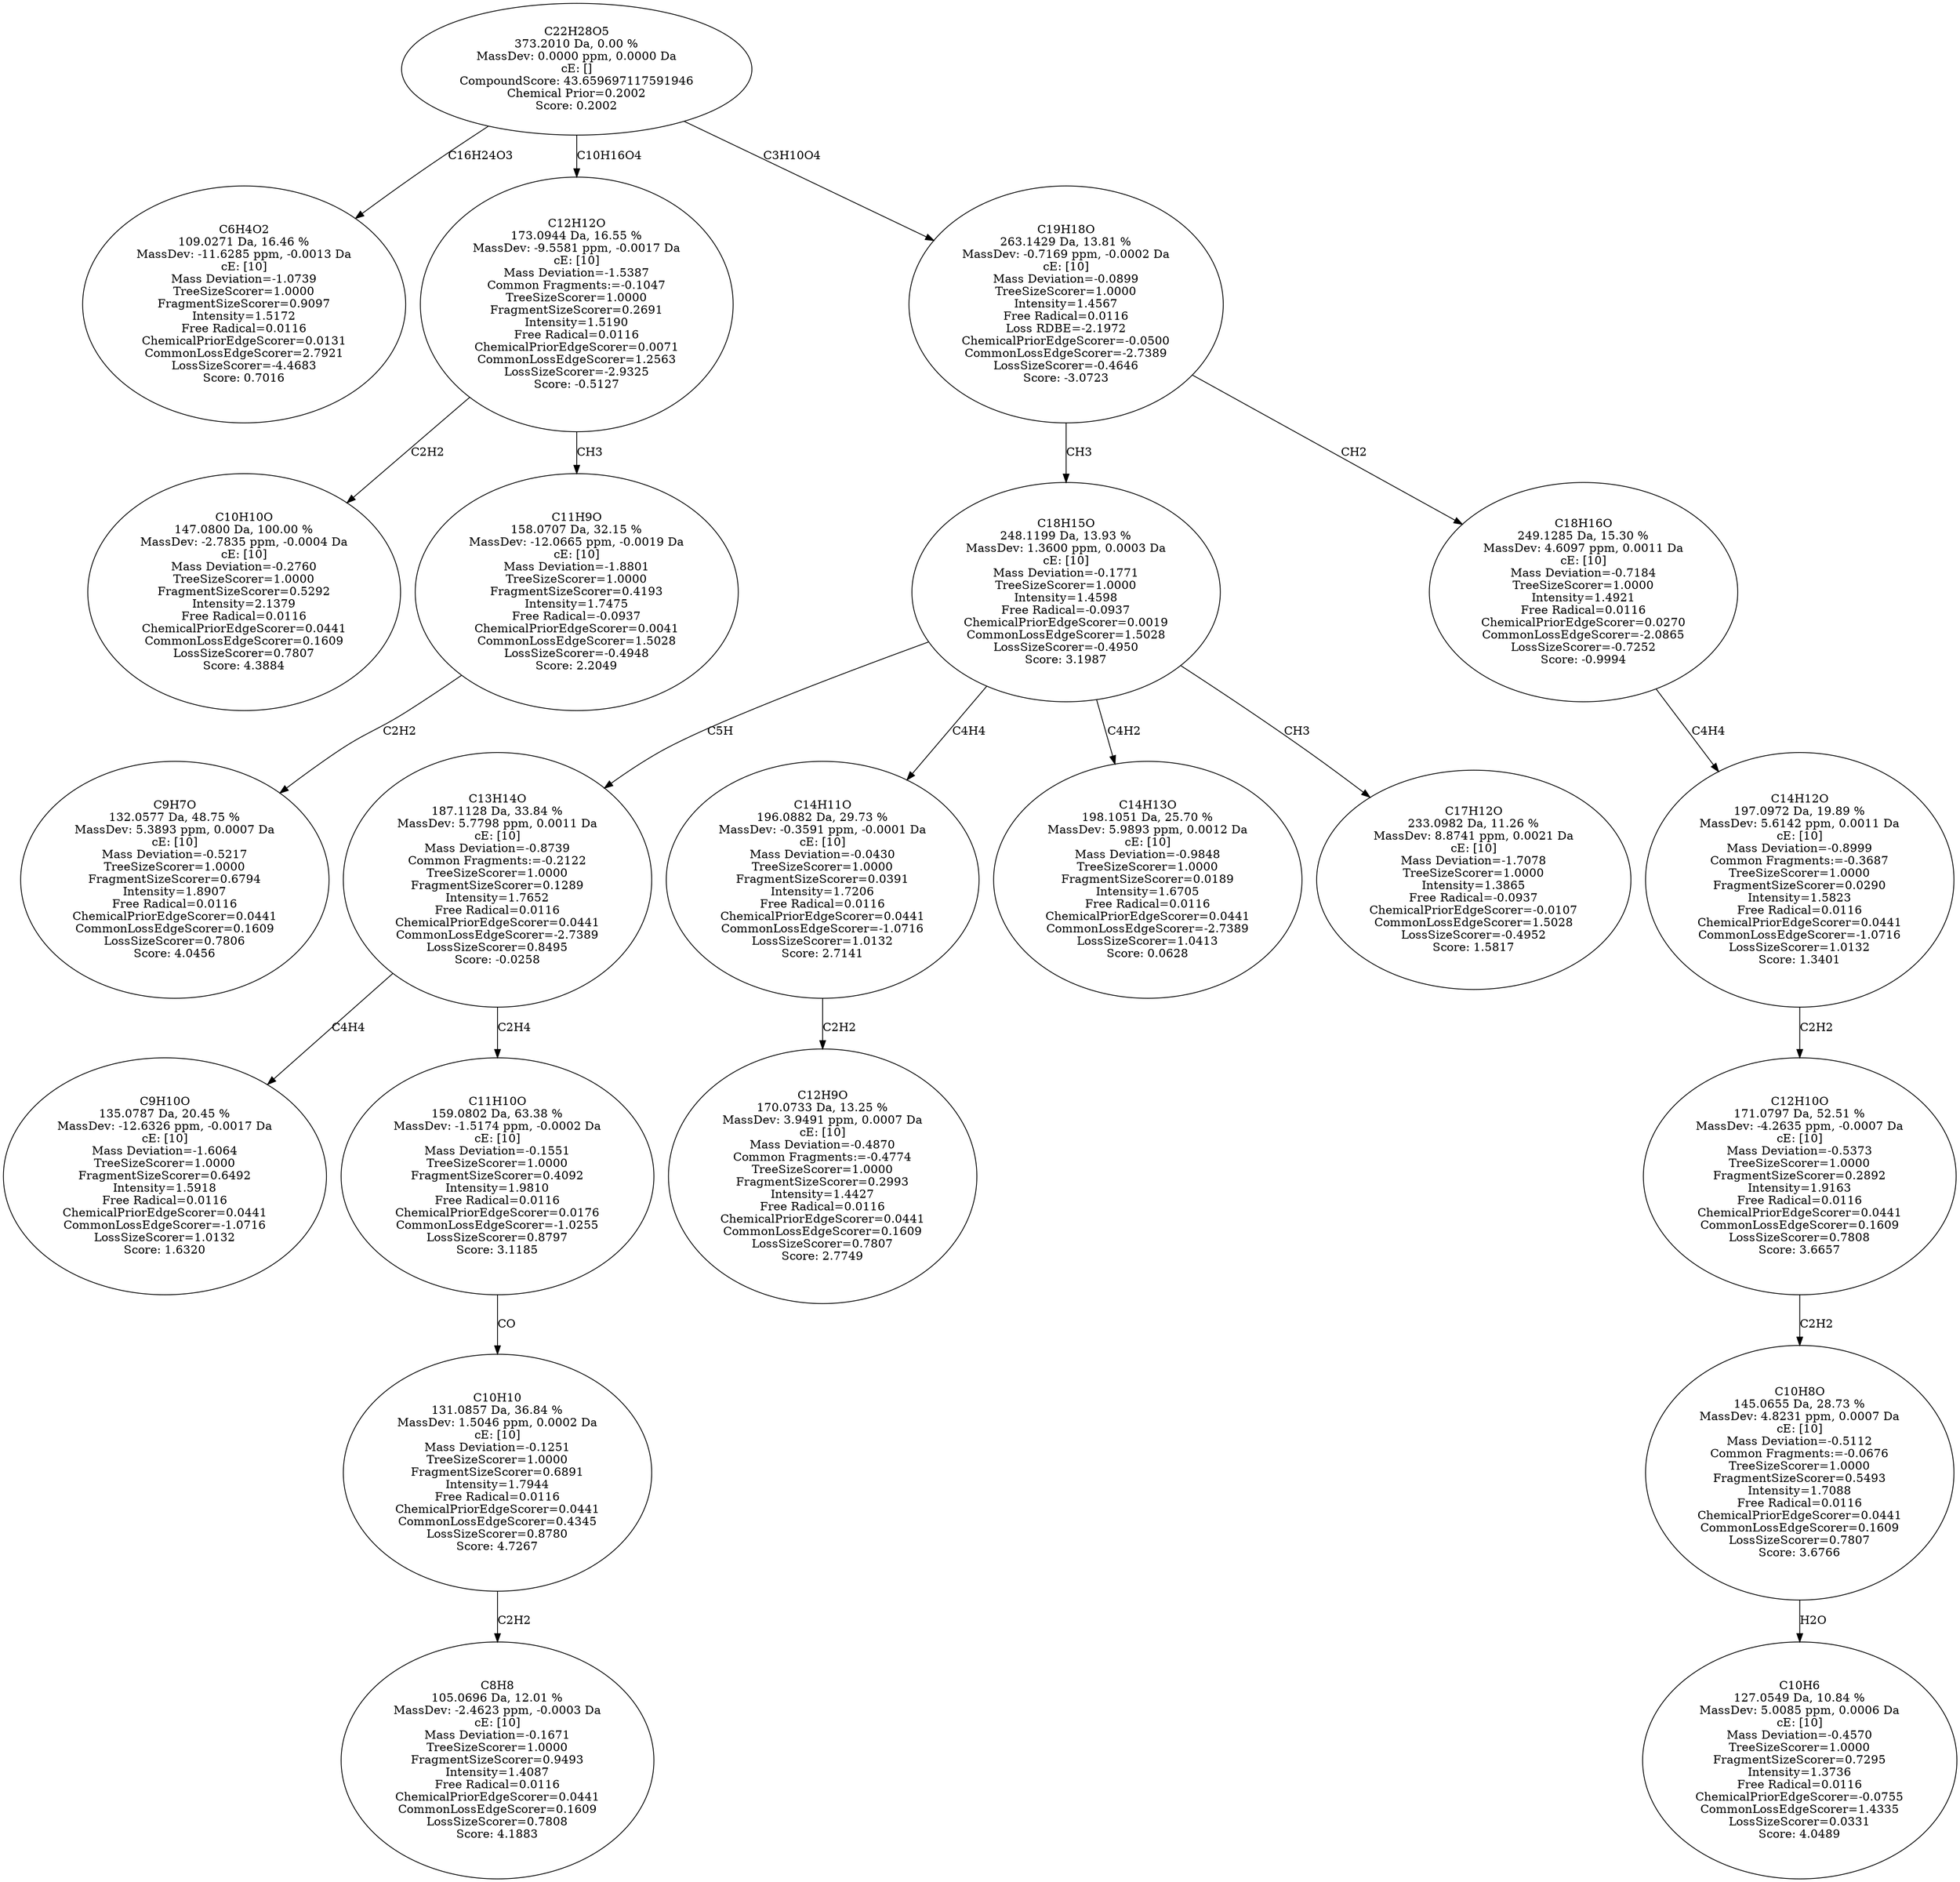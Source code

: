 strict digraph {
v1 [label="C6H4O2\n109.0271 Da, 16.46 %\nMassDev: -11.6285 ppm, -0.0013 Da\ncE: [10]\nMass Deviation=-1.0739\nTreeSizeScorer=1.0000\nFragmentSizeScorer=0.9097\nIntensity=1.5172\nFree Radical=0.0116\nChemicalPriorEdgeScorer=0.0131\nCommonLossEdgeScorer=2.7921\nLossSizeScorer=-4.4683\nScore: 0.7016"];
v2 [label="C10H10O\n147.0800 Da, 100.00 %\nMassDev: -2.7835 ppm, -0.0004 Da\ncE: [10]\nMass Deviation=-0.2760\nTreeSizeScorer=1.0000\nFragmentSizeScorer=0.5292\nIntensity=2.1379\nFree Radical=0.0116\nChemicalPriorEdgeScorer=0.0441\nCommonLossEdgeScorer=0.1609\nLossSizeScorer=0.7807\nScore: 4.3884"];
v3 [label="C9H7O\n132.0577 Da, 48.75 %\nMassDev: 5.3893 ppm, 0.0007 Da\ncE: [10]\nMass Deviation=-0.5217\nTreeSizeScorer=1.0000\nFragmentSizeScorer=0.6794\nIntensity=1.8907\nFree Radical=0.0116\nChemicalPriorEdgeScorer=0.0441\nCommonLossEdgeScorer=0.1609\nLossSizeScorer=0.7806\nScore: 4.0456"];
v4 [label="C11H9O\n158.0707 Da, 32.15 %\nMassDev: -12.0665 ppm, -0.0019 Da\ncE: [10]\nMass Deviation=-1.8801\nTreeSizeScorer=1.0000\nFragmentSizeScorer=0.4193\nIntensity=1.7475\nFree Radical=-0.0937\nChemicalPriorEdgeScorer=0.0041\nCommonLossEdgeScorer=1.5028\nLossSizeScorer=-0.4948\nScore: 2.2049"];
v5 [label="C12H12O\n173.0944 Da, 16.55 %\nMassDev: -9.5581 ppm, -0.0017 Da\ncE: [10]\nMass Deviation=-1.5387\nCommon Fragments:=-0.1047\nTreeSizeScorer=1.0000\nFragmentSizeScorer=0.2691\nIntensity=1.5190\nFree Radical=0.0116\nChemicalPriorEdgeScorer=0.0071\nCommonLossEdgeScorer=1.2563\nLossSizeScorer=-2.9325\nScore: -0.5127"];
v6 [label="C9H10O\n135.0787 Da, 20.45 %\nMassDev: -12.6326 ppm, -0.0017 Da\ncE: [10]\nMass Deviation=-1.6064\nTreeSizeScorer=1.0000\nFragmentSizeScorer=0.6492\nIntensity=1.5918\nFree Radical=0.0116\nChemicalPriorEdgeScorer=0.0441\nCommonLossEdgeScorer=-1.0716\nLossSizeScorer=1.0132\nScore: 1.6320"];
v7 [label="C8H8\n105.0696 Da, 12.01 %\nMassDev: -2.4623 ppm, -0.0003 Da\ncE: [10]\nMass Deviation=-0.1671\nTreeSizeScorer=1.0000\nFragmentSizeScorer=0.9493\nIntensity=1.4087\nFree Radical=0.0116\nChemicalPriorEdgeScorer=0.0441\nCommonLossEdgeScorer=0.1609\nLossSizeScorer=0.7808\nScore: 4.1883"];
v8 [label="C10H10\n131.0857 Da, 36.84 %\nMassDev: 1.5046 ppm, 0.0002 Da\ncE: [10]\nMass Deviation=-0.1251\nTreeSizeScorer=1.0000\nFragmentSizeScorer=0.6891\nIntensity=1.7944\nFree Radical=0.0116\nChemicalPriorEdgeScorer=0.0441\nCommonLossEdgeScorer=0.4345\nLossSizeScorer=0.8780\nScore: 4.7267"];
v9 [label="C11H10O\n159.0802 Da, 63.38 %\nMassDev: -1.5174 ppm, -0.0002 Da\ncE: [10]\nMass Deviation=-0.1551\nTreeSizeScorer=1.0000\nFragmentSizeScorer=0.4092\nIntensity=1.9810\nFree Radical=0.0116\nChemicalPriorEdgeScorer=0.0176\nCommonLossEdgeScorer=-1.0255\nLossSizeScorer=0.8797\nScore: 3.1185"];
v10 [label="C13H14O\n187.1128 Da, 33.84 %\nMassDev: 5.7798 ppm, 0.0011 Da\ncE: [10]\nMass Deviation=-0.8739\nCommon Fragments:=-0.2122\nTreeSizeScorer=1.0000\nFragmentSizeScorer=0.1289\nIntensity=1.7652\nFree Radical=0.0116\nChemicalPriorEdgeScorer=0.0441\nCommonLossEdgeScorer=-2.7389\nLossSizeScorer=0.8495\nScore: -0.0258"];
v11 [label="C12H9O\n170.0733 Da, 13.25 %\nMassDev: 3.9491 ppm, 0.0007 Da\ncE: [10]\nMass Deviation=-0.4870\nCommon Fragments:=-0.4774\nTreeSizeScorer=1.0000\nFragmentSizeScorer=0.2993\nIntensity=1.4427\nFree Radical=0.0116\nChemicalPriorEdgeScorer=0.0441\nCommonLossEdgeScorer=0.1609\nLossSizeScorer=0.7807\nScore: 2.7749"];
v12 [label="C14H11O\n196.0882 Da, 29.73 %\nMassDev: -0.3591 ppm, -0.0001 Da\ncE: [10]\nMass Deviation=-0.0430\nTreeSizeScorer=1.0000\nFragmentSizeScorer=0.0391\nIntensity=1.7206\nFree Radical=0.0116\nChemicalPriorEdgeScorer=0.0441\nCommonLossEdgeScorer=-1.0716\nLossSizeScorer=1.0132\nScore: 2.7141"];
v13 [label="C14H13O\n198.1051 Da, 25.70 %\nMassDev: 5.9893 ppm, 0.0012 Da\ncE: [10]\nMass Deviation=-0.9848\nTreeSizeScorer=1.0000\nFragmentSizeScorer=0.0189\nIntensity=1.6705\nFree Radical=0.0116\nChemicalPriorEdgeScorer=0.0441\nCommonLossEdgeScorer=-2.7389\nLossSizeScorer=1.0413\nScore: 0.0628"];
v14 [label="C17H12O\n233.0982 Da, 11.26 %\nMassDev: 8.8741 ppm, 0.0021 Da\ncE: [10]\nMass Deviation=-1.7078\nTreeSizeScorer=1.0000\nIntensity=1.3865\nFree Radical=-0.0937\nChemicalPriorEdgeScorer=-0.0107\nCommonLossEdgeScorer=1.5028\nLossSizeScorer=-0.4952\nScore: 1.5817"];
v15 [label="C18H15O\n248.1199 Da, 13.93 %\nMassDev: 1.3600 ppm, 0.0003 Da\ncE: [10]\nMass Deviation=-0.1771\nTreeSizeScorer=1.0000\nIntensity=1.4598\nFree Radical=-0.0937\nChemicalPriorEdgeScorer=0.0019\nCommonLossEdgeScorer=1.5028\nLossSizeScorer=-0.4950\nScore: 3.1987"];
v16 [label="C10H6\n127.0549 Da, 10.84 %\nMassDev: 5.0085 ppm, 0.0006 Da\ncE: [10]\nMass Deviation=-0.4570\nTreeSizeScorer=1.0000\nFragmentSizeScorer=0.7295\nIntensity=1.3736\nFree Radical=0.0116\nChemicalPriorEdgeScorer=-0.0755\nCommonLossEdgeScorer=1.4335\nLossSizeScorer=0.0331\nScore: 4.0489"];
v17 [label="C10H8O\n145.0655 Da, 28.73 %\nMassDev: 4.8231 ppm, 0.0007 Da\ncE: [10]\nMass Deviation=-0.5112\nCommon Fragments:=-0.0676\nTreeSizeScorer=1.0000\nFragmentSizeScorer=0.5493\nIntensity=1.7088\nFree Radical=0.0116\nChemicalPriorEdgeScorer=0.0441\nCommonLossEdgeScorer=0.1609\nLossSizeScorer=0.7807\nScore: 3.6766"];
v18 [label="C12H10O\n171.0797 Da, 52.51 %\nMassDev: -4.2635 ppm, -0.0007 Da\ncE: [10]\nMass Deviation=-0.5373\nTreeSizeScorer=1.0000\nFragmentSizeScorer=0.2892\nIntensity=1.9163\nFree Radical=0.0116\nChemicalPriorEdgeScorer=0.0441\nCommonLossEdgeScorer=0.1609\nLossSizeScorer=0.7808\nScore: 3.6657"];
v19 [label="C14H12O\n197.0972 Da, 19.89 %\nMassDev: 5.6142 ppm, 0.0011 Da\ncE: [10]\nMass Deviation=-0.8999\nCommon Fragments:=-0.3687\nTreeSizeScorer=1.0000\nFragmentSizeScorer=0.0290\nIntensity=1.5823\nFree Radical=0.0116\nChemicalPriorEdgeScorer=0.0441\nCommonLossEdgeScorer=-1.0716\nLossSizeScorer=1.0132\nScore: 1.3401"];
v20 [label="C18H16O\n249.1285 Da, 15.30 %\nMassDev: 4.6097 ppm, 0.0011 Da\ncE: [10]\nMass Deviation=-0.7184\nTreeSizeScorer=1.0000\nIntensity=1.4921\nFree Radical=0.0116\nChemicalPriorEdgeScorer=0.0270\nCommonLossEdgeScorer=-2.0865\nLossSizeScorer=-0.7252\nScore: -0.9994"];
v21 [label="C19H18O\n263.1429 Da, 13.81 %\nMassDev: -0.7169 ppm, -0.0002 Da\ncE: [10]\nMass Deviation=-0.0899\nTreeSizeScorer=1.0000\nIntensity=1.4567\nFree Radical=0.0116\nLoss RDBE=-2.1972\nChemicalPriorEdgeScorer=-0.0500\nCommonLossEdgeScorer=-2.7389\nLossSizeScorer=-0.4646\nScore: -3.0723"];
v22 [label="C22H28O5\n373.2010 Da, 0.00 %\nMassDev: 0.0000 ppm, 0.0000 Da\ncE: []\nCompoundScore: 43.659697117591946\nChemical Prior=0.2002\nScore: 0.2002"];
v22 -> v1 [label="C16H24O3"];
v5 -> v2 [label="C2H2"];
v4 -> v3 [label="C2H2"];
v5 -> v4 [label="CH3"];
v22 -> v5 [label="C10H16O4"];
v10 -> v6 [label="C4H4"];
v8 -> v7 [label="C2H2"];
v9 -> v8 [label="CO"];
v10 -> v9 [label="C2H4"];
v15 -> v10 [label="C5H"];
v12 -> v11 [label="C2H2"];
v15 -> v12 [label="C4H4"];
v15 -> v13 [label="C4H2"];
v15 -> v14 [label="CH3"];
v21 -> v15 [label="CH3"];
v17 -> v16 [label="H2O"];
v18 -> v17 [label="C2H2"];
v19 -> v18 [label="C2H2"];
v20 -> v19 [label="C4H4"];
v21 -> v20 [label="CH2"];
v22 -> v21 [label="C3H10O4"];
}